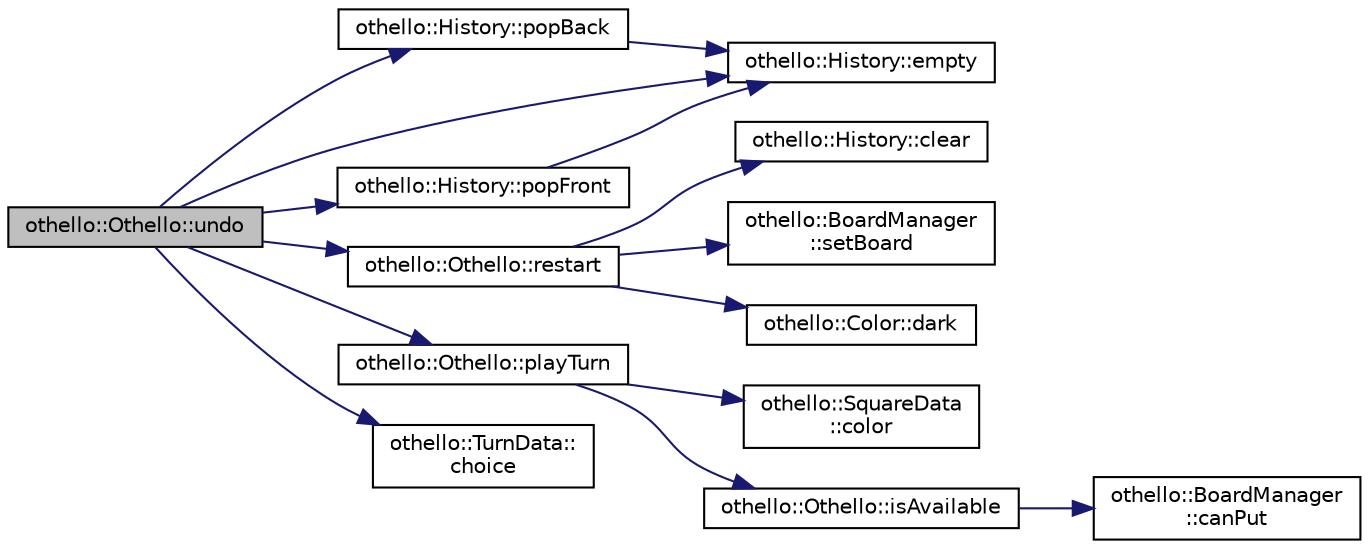 digraph "othello::Othello::undo"
{
  edge [fontname="Helvetica",fontsize="10",labelfontname="Helvetica",labelfontsize="10"];
  node [fontname="Helvetica",fontsize="10",shape=record];
  rankdir="LR";
  Node1 [label="othello::Othello::undo",height=0.2,width=0.4,color="black", fillcolor="grey75", style="filled", fontcolor="black"];
  Node1 -> Node2 [color="midnightblue",fontsize="10",style="solid",fontname="Helvetica"];
  Node2 [label="othello::History::popBack",height=0.2,width=0.4,color="black", fillcolor="white", style="filled",URL="$db/d19/classothello_1_1_history.html#a480071f823984935e0c3966682ae564b"];
  Node2 -> Node3 [color="midnightblue",fontsize="10",style="solid",fontname="Helvetica"];
  Node3 [label="othello::History::empty",height=0.2,width=0.4,color="black", fillcolor="white", style="filled",URL="$db/d19/classothello_1_1_history.html#aa5ef1b86a3e2dee26948d3b17a3863e7"];
  Node1 -> Node4 [color="midnightblue",fontsize="10",style="solid",fontname="Helvetica"];
  Node4 [label="othello::Othello::restart",height=0.2,width=0.4,color="black", fillcolor="white", style="filled",URL="$d3/d01/classothello_1_1_othello.html#adf3c9c50d570e0f338fdc107f28d1dc9"];
  Node4 -> Node5 [color="midnightblue",fontsize="10",style="solid",fontname="Helvetica"];
  Node5 [label="othello::History::clear",height=0.2,width=0.4,color="black", fillcolor="white", style="filled",URL="$db/d19/classothello_1_1_history.html#a8ef13fdf00ec0786268fd6bd211bf38f"];
  Node4 -> Node6 [color="midnightblue",fontsize="10",style="solid",fontname="Helvetica"];
  Node6 [label="othello::BoardManager\l::setBoard",height=0.2,width=0.4,color="black", fillcolor="white", style="filled",URL="$df/d71/classothello_1_1_board_manager.html#a01480cf9bbcdc5b62dca01c9cf9f5714"];
  Node4 -> Node7 [color="midnightblue",fontsize="10",style="solid",fontname="Helvetica"];
  Node7 [label="othello::Color::dark",height=0.2,width=0.4,color="black", fillcolor="white", style="filled",URL="$d7/d02/classothello_1_1_color.html#a652f102b7bf9152f9a0146baa993c76d"];
  Node1 -> Node3 [color="midnightblue",fontsize="10",style="solid",fontname="Helvetica"];
  Node1 -> Node8 [color="midnightblue",fontsize="10",style="solid",fontname="Helvetica"];
  Node8 [label="othello::Othello::playTurn",height=0.2,width=0.4,color="black", fillcolor="white", style="filled",URL="$d3/d01/classothello_1_1_othello.html#a8aa903a393d697e1a7da1b6442aa88f1"];
  Node8 -> Node9 [color="midnightblue",fontsize="10",style="solid",fontname="Helvetica"];
  Node9 [label="othello::SquareData\l::color",height=0.2,width=0.4,color="black", fillcolor="white", style="filled",URL="$d3/de5/classothello_1_1_square_data.html#ad2d850b35872533a130929619844324d"];
  Node8 -> Node10 [color="midnightblue",fontsize="10",style="solid",fontname="Helvetica"];
  Node10 [label="othello::Othello::isAvailable",height=0.2,width=0.4,color="black", fillcolor="white", style="filled",URL="$d3/d01/classothello_1_1_othello.html#a66bcc64321cc1859ffc4a74f76cd3793"];
  Node10 -> Node11 [color="midnightblue",fontsize="10",style="solid",fontname="Helvetica"];
  Node11 [label="othello::BoardManager\l::canPut",height=0.2,width=0.4,color="black", fillcolor="white", style="filled",URL="$df/d71/classothello_1_1_board_manager.html#a17cb1a3fdc1e58ac8ea08b5550826477"];
  Node1 -> Node12 [color="midnightblue",fontsize="10",style="solid",fontname="Helvetica"];
  Node12 [label="othello::History::popFront",height=0.2,width=0.4,color="black", fillcolor="white", style="filled",URL="$db/d19/classothello_1_1_history.html#a781ec2cef75e5bfc6023e256f6783d90"];
  Node12 -> Node3 [color="midnightblue",fontsize="10",style="solid",fontname="Helvetica"];
  Node1 -> Node13 [color="midnightblue",fontsize="10",style="solid",fontname="Helvetica"];
  Node13 [label="othello::TurnData::\lchoice",height=0.2,width=0.4,color="black", fillcolor="white", style="filled",URL="$d7/d74/classothello_1_1_turn_data.html#a2ae8393e8c74ac39b2f8c732efe50309"];
}
